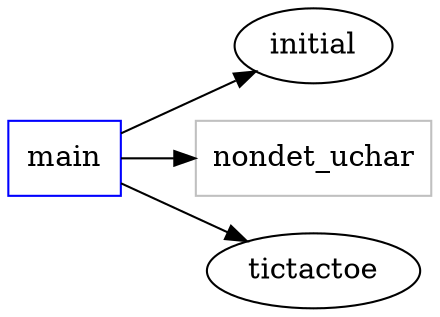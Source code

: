 digraph functioncalls {
rankdir=LR;

main [shape="box", color=blue];
main -> initial;
nondet_uchar [shape="box", color=grey];
main -> nondet_uchar;
main -> tictactoe;
}
